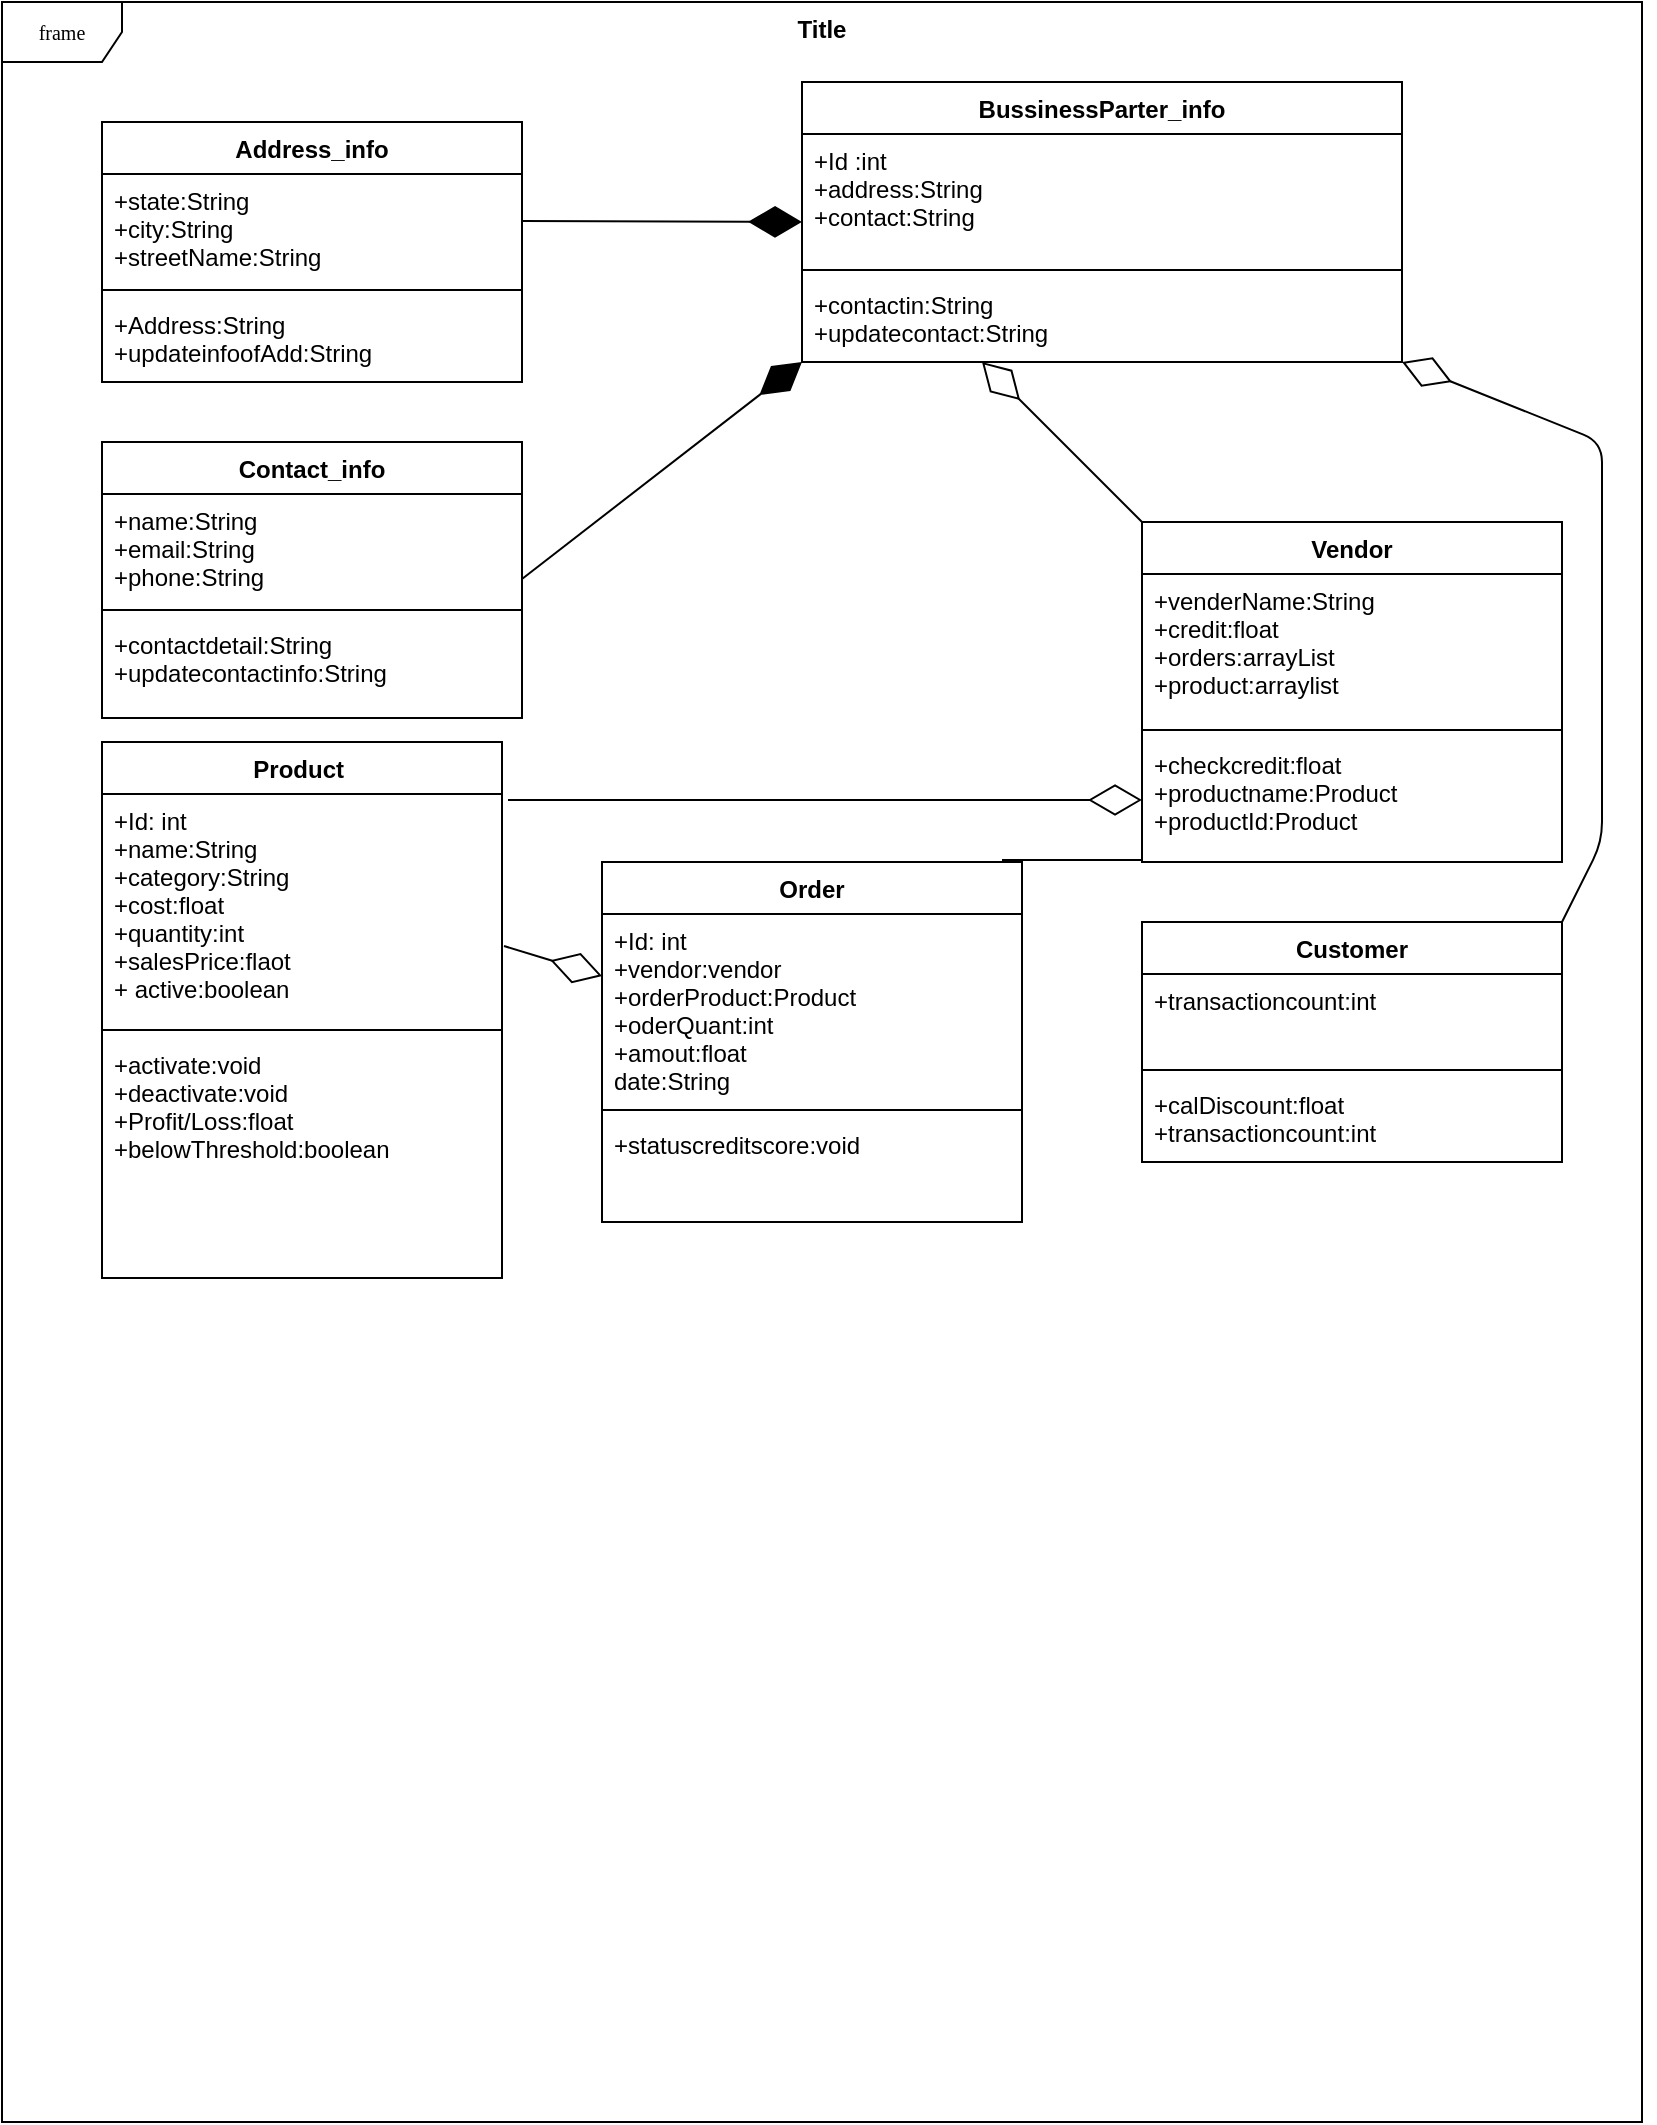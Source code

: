 <mxfile version="14.4.2" type="github">
  <diagram name="Page-1" id="c4acf3e9-155e-7222-9cf6-157b1a14988f">
    <mxGraphModel dx="868" dy="482" grid="1" gridSize="10" guides="1" tooltips="1" connect="1" arrows="1" fold="1" page="1" pageScale="1" pageWidth="850" pageHeight="1100" background="#ffffff" math="0" shadow="0">
      <root>
        <mxCell id="0" />
        <mxCell id="1" parent="0" />
        <mxCell id="17acba5748e5396b-1" value="frame" style="shape=umlFrame;whiteSpace=wrap;html=1;rounded=0;shadow=0;comic=0;labelBackgroundColor=none;strokeWidth=1;fontFamily=Verdana;fontSize=10;align=center;" parent="1" vertex="1">
          <mxGeometry x="20" y="20" width="820" height="1060" as="geometry" />
        </mxCell>
        <mxCell id="FXziDwkmJhJcugYJuyIg-14" value="Product " style="swimlane;fontStyle=1;align=center;verticalAlign=top;childLayout=stackLayout;horizontal=1;startSize=26;horizontalStack=0;resizeParent=1;resizeParentMax=0;resizeLast=0;collapsible=1;marginBottom=0;fillColor=none;gradientColor=none;" vertex="1" parent="1">
          <mxGeometry x="70" y="390" width="200" height="268" as="geometry" />
        </mxCell>
        <mxCell id="FXziDwkmJhJcugYJuyIg-15" value="+Id: int&#xa;+name:String&#xa;+category:String&#xa;+cost:float&#xa;+quantity:int&#xa;+salesPrice:flaot&#xa;+ active:boolean" style="text;strokeColor=none;fillColor=none;align=left;verticalAlign=top;spacingLeft=4;spacingRight=4;overflow=hidden;rotatable=0;points=[[0,0.5],[1,0.5]];portConstraint=eastwest;" vertex="1" parent="FXziDwkmJhJcugYJuyIg-14">
          <mxGeometry y="26" width="200" height="114" as="geometry" />
        </mxCell>
        <mxCell id="FXziDwkmJhJcugYJuyIg-16" value="" style="line;strokeWidth=1;fillColor=none;align=left;verticalAlign=middle;spacingTop=-1;spacingLeft=3;spacingRight=3;rotatable=0;labelPosition=right;points=[];portConstraint=eastwest;" vertex="1" parent="FXziDwkmJhJcugYJuyIg-14">
          <mxGeometry y="140" width="200" height="8" as="geometry" />
        </mxCell>
        <mxCell id="FXziDwkmJhJcugYJuyIg-17" value="+activate:void&#xa;+deactivate:void&#xa;+Profit/Loss:float&#xa;+belowThreshold:boolean" style="text;strokeColor=none;fillColor=none;align=left;verticalAlign=top;spacingLeft=4;spacingRight=4;overflow=hidden;rotatable=0;points=[[0,0.5],[1,0.5]];portConstraint=eastwest;" vertex="1" parent="FXziDwkmJhJcugYJuyIg-14">
          <mxGeometry y="148" width="200" height="120" as="geometry" />
        </mxCell>
        <mxCell id="FXziDwkmJhJcugYJuyIg-20" value="Order" style="swimlane;fontStyle=1;align=center;verticalAlign=top;childLayout=stackLayout;horizontal=1;startSize=26;horizontalStack=0;resizeParent=1;resizeParentMax=0;resizeLast=0;collapsible=1;marginBottom=0;fillColor=none;gradientColor=none;" vertex="1" parent="1">
          <mxGeometry x="320" y="450" width="210" height="180" as="geometry" />
        </mxCell>
        <mxCell id="FXziDwkmJhJcugYJuyIg-21" value="+Id: int&#xa;+vendor:vendor&#xa;+orderProduct:Product&#xa;+oderQuant:int&#xa;+amout:float&#xa;date:String" style="text;strokeColor=none;fillColor=none;align=left;verticalAlign=top;spacingLeft=4;spacingRight=4;overflow=hidden;rotatable=0;points=[[0,0.5],[1,0.5]];portConstraint=eastwest;" vertex="1" parent="FXziDwkmJhJcugYJuyIg-20">
          <mxGeometry y="26" width="210" height="94" as="geometry" />
        </mxCell>
        <mxCell id="FXziDwkmJhJcugYJuyIg-22" value="" style="line;strokeWidth=1;fillColor=none;align=left;verticalAlign=middle;spacingTop=-1;spacingLeft=3;spacingRight=3;rotatable=0;labelPosition=right;points=[];portConstraint=eastwest;" vertex="1" parent="FXziDwkmJhJcugYJuyIg-20">
          <mxGeometry y="120" width="210" height="8" as="geometry" />
        </mxCell>
        <mxCell id="FXziDwkmJhJcugYJuyIg-23" value="+statuscreditscore:void" style="text;strokeColor=none;fillColor=none;align=left;verticalAlign=top;spacingLeft=4;spacingRight=4;overflow=hidden;rotatable=0;points=[[0,0.5],[1,0.5]];portConstraint=eastwest;" vertex="1" parent="FXziDwkmJhJcugYJuyIg-20">
          <mxGeometry y="128" width="210" height="52" as="geometry" />
        </mxCell>
        <mxCell id="FXziDwkmJhJcugYJuyIg-24" value="Vendor" style="swimlane;fontStyle=1;align=center;verticalAlign=top;childLayout=stackLayout;horizontal=1;startSize=26;horizontalStack=0;resizeParent=1;resizeParentMax=0;resizeLast=0;collapsible=1;marginBottom=0;fillColor=none;gradientColor=none;" vertex="1" parent="1">
          <mxGeometry x="590" y="280" width="210" height="170" as="geometry" />
        </mxCell>
        <mxCell id="FXziDwkmJhJcugYJuyIg-25" value="+venderName:String&#xa;+credit:float&#xa;+orders:arrayList&#xa;+product:arraylist" style="text;strokeColor=none;fillColor=none;align=left;verticalAlign=top;spacingLeft=4;spacingRight=4;overflow=hidden;rotatable=0;points=[[0,0.5],[1,0.5]];portConstraint=eastwest;" vertex="1" parent="FXziDwkmJhJcugYJuyIg-24">
          <mxGeometry y="26" width="210" height="74" as="geometry" />
        </mxCell>
        <mxCell id="FXziDwkmJhJcugYJuyIg-26" value="" style="line;strokeWidth=1;fillColor=none;align=left;verticalAlign=middle;spacingTop=-1;spacingLeft=3;spacingRight=3;rotatable=0;labelPosition=right;points=[];portConstraint=eastwest;" vertex="1" parent="FXziDwkmJhJcugYJuyIg-24">
          <mxGeometry y="100" width="210" height="8" as="geometry" />
        </mxCell>
        <mxCell id="FXziDwkmJhJcugYJuyIg-27" value="+checkcredit:float&#xa;+productname:Product&#xa;+productId:Product" style="text;strokeColor=none;fillColor=none;align=left;verticalAlign=top;spacingLeft=4;spacingRight=4;overflow=hidden;rotatable=0;points=[[0,0.5],[1,0.5]];portConstraint=eastwest;" vertex="1" parent="FXziDwkmJhJcugYJuyIg-24">
          <mxGeometry y="108" width="210" height="62" as="geometry" />
        </mxCell>
        <mxCell id="FXziDwkmJhJcugYJuyIg-28" value="Customer" style="swimlane;fontStyle=1;align=center;verticalAlign=top;childLayout=stackLayout;horizontal=1;startSize=26;horizontalStack=0;resizeParent=1;resizeParentMax=0;resizeLast=0;collapsible=1;marginBottom=0;fillColor=none;gradientColor=none;" vertex="1" parent="1">
          <mxGeometry x="590" y="480" width="210" height="120" as="geometry" />
        </mxCell>
        <mxCell id="FXziDwkmJhJcugYJuyIg-29" value="+transactioncount:int" style="text;strokeColor=none;fillColor=none;align=left;verticalAlign=top;spacingLeft=4;spacingRight=4;overflow=hidden;rotatable=0;points=[[0,0.5],[1,0.5]];portConstraint=eastwest;" vertex="1" parent="FXziDwkmJhJcugYJuyIg-28">
          <mxGeometry y="26" width="210" height="44" as="geometry" />
        </mxCell>
        <mxCell id="FXziDwkmJhJcugYJuyIg-30" value="" style="line;strokeWidth=1;fillColor=none;align=left;verticalAlign=middle;spacingTop=-1;spacingLeft=3;spacingRight=3;rotatable=0;labelPosition=right;points=[];portConstraint=eastwest;" vertex="1" parent="FXziDwkmJhJcugYJuyIg-28">
          <mxGeometry y="70" width="210" height="8" as="geometry" />
        </mxCell>
        <mxCell id="FXziDwkmJhJcugYJuyIg-31" value="+calDiscount:float&#xa;+transactioncount:int" style="text;strokeColor=none;fillColor=none;align=left;verticalAlign=top;spacingLeft=4;spacingRight=4;overflow=hidden;rotatable=0;points=[[0,0.5],[1,0.5]];portConstraint=eastwest;" vertex="1" parent="FXziDwkmJhJcugYJuyIg-28">
          <mxGeometry y="78" width="210" height="42" as="geometry" />
        </mxCell>
        <mxCell id="FXziDwkmJhJcugYJuyIg-33" value="Address_info" style="swimlane;fontStyle=1;align=center;verticalAlign=top;childLayout=stackLayout;horizontal=1;startSize=26;horizontalStack=0;resizeParent=1;resizeParentMax=0;resizeLast=0;collapsible=1;marginBottom=0;fillColor=none;gradientColor=none;" vertex="1" parent="1">
          <mxGeometry x="70" y="80" width="210" height="130" as="geometry" />
        </mxCell>
        <mxCell id="FXziDwkmJhJcugYJuyIg-34" value="+state:String&#xa;+city:String&#xa;+streetName:String&#xa;" style="text;strokeColor=none;fillColor=none;align=left;verticalAlign=top;spacingLeft=4;spacingRight=4;overflow=hidden;rotatable=0;points=[[0,0.5],[1,0.5]];portConstraint=eastwest;" vertex="1" parent="FXziDwkmJhJcugYJuyIg-33">
          <mxGeometry y="26" width="210" height="54" as="geometry" />
        </mxCell>
        <mxCell id="FXziDwkmJhJcugYJuyIg-35" value="" style="line;strokeWidth=1;fillColor=none;align=left;verticalAlign=middle;spacingTop=-1;spacingLeft=3;spacingRight=3;rotatable=0;labelPosition=right;points=[];portConstraint=eastwest;" vertex="1" parent="FXziDwkmJhJcugYJuyIg-33">
          <mxGeometry y="80" width="210" height="8" as="geometry" />
        </mxCell>
        <mxCell id="FXziDwkmJhJcugYJuyIg-36" value="+Address:String&#xa;+updateinfoofAdd:String" style="text;strokeColor=none;fillColor=none;align=left;verticalAlign=top;spacingLeft=4;spacingRight=4;overflow=hidden;rotatable=0;points=[[0,0.5],[1,0.5]];portConstraint=eastwest;" vertex="1" parent="FXziDwkmJhJcugYJuyIg-33">
          <mxGeometry y="88" width="210" height="42" as="geometry" />
        </mxCell>
        <mxCell id="FXziDwkmJhJcugYJuyIg-37" value="Contact_info" style="swimlane;fontStyle=1;align=center;verticalAlign=top;childLayout=stackLayout;horizontal=1;startSize=26;horizontalStack=0;resizeParent=1;resizeParentMax=0;resizeLast=0;collapsible=1;marginBottom=0;fillColor=none;gradientColor=none;" vertex="1" parent="1">
          <mxGeometry x="70" y="240" width="210" height="138" as="geometry" />
        </mxCell>
        <mxCell id="FXziDwkmJhJcugYJuyIg-38" value="+name:String&#xa;+email:String&#xa;+phone:String" style="text;strokeColor=none;fillColor=none;align=left;verticalAlign=top;spacingLeft=4;spacingRight=4;overflow=hidden;rotatable=0;points=[[0,0.5],[1,0.5]];portConstraint=eastwest;" vertex="1" parent="FXziDwkmJhJcugYJuyIg-37">
          <mxGeometry y="26" width="210" height="54" as="geometry" />
        </mxCell>
        <mxCell id="FXziDwkmJhJcugYJuyIg-39" value="" style="line;strokeWidth=1;fillColor=none;align=left;verticalAlign=middle;spacingTop=-1;spacingLeft=3;spacingRight=3;rotatable=0;labelPosition=right;points=[];portConstraint=eastwest;" vertex="1" parent="FXziDwkmJhJcugYJuyIg-37">
          <mxGeometry y="80" width="210" height="8" as="geometry" />
        </mxCell>
        <mxCell id="FXziDwkmJhJcugYJuyIg-40" value="+contactdetail:String&#xa;+updatecontactinfo:String" style="text;strokeColor=none;fillColor=none;align=left;verticalAlign=top;spacingLeft=4;spacingRight=4;overflow=hidden;rotatable=0;points=[[0,0.5],[1,0.5]];portConstraint=eastwest;" vertex="1" parent="FXziDwkmJhJcugYJuyIg-37">
          <mxGeometry y="88" width="210" height="50" as="geometry" />
        </mxCell>
        <mxCell id="FXziDwkmJhJcugYJuyIg-41" value="BussinessParter_info" style="swimlane;fontStyle=1;align=center;verticalAlign=top;childLayout=stackLayout;horizontal=1;startSize=26;horizontalStack=0;resizeParent=1;resizeParentMax=0;resizeLast=0;collapsible=1;marginBottom=0;fillColor=none;gradientColor=none;" vertex="1" parent="1">
          <mxGeometry x="420" y="60" width="300" height="140" as="geometry" />
        </mxCell>
        <mxCell id="FXziDwkmJhJcugYJuyIg-42" value="+Id :int&#xa;+address:String&#xa;+contact:String" style="text;strokeColor=none;fillColor=none;align=left;verticalAlign=top;spacingLeft=4;spacingRight=4;overflow=hidden;rotatable=0;points=[[0,0.5],[1,0.5]];portConstraint=eastwest;" vertex="1" parent="FXziDwkmJhJcugYJuyIg-41">
          <mxGeometry y="26" width="300" height="64" as="geometry" />
        </mxCell>
        <mxCell id="FXziDwkmJhJcugYJuyIg-43" value="" style="line;strokeWidth=1;fillColor=none;align=left;verticalAlign=middle;spacingTop=-1;spacingLeft=3;spacingRight=3;rotatable=0;labelPosition=right;points=[];portConstraint=eastwest;" vertex="1" parent="FXziDwkmJhJcugYJuyIg-41">
          <mxGeometry y="90" width="300" height="8" as="geometry" />
        </mxCell>
        <mxCell id="FXziDwkmJhJcugYJuyIg-44" value="+contactin:String&#xa;+updatecontact:String" style="text;strokeColor=none;fillColor=none;align=left;verticalAlign=top;spacingLeft=4;spacingRight=4;overflow=hidden;rotatable=0;points=[[0,0.5],[1,0.5]];portConstraint=eastwest;" vertex="1" parent="FXziDwkmJhJcugYJuyIg-41">
          <mxGeometry y="98" width="300" height="42" as="geometry" />
        </mxCell>
        <mxCell id="FXziDwkmJhJcugYJuyIg-45" value="Title" style="text;align=center;fontStyle=1;verticalAlign=middle;spacingLeft=3;spacingRight=3;strokeColor=none;rotatable=0;points=[[0,0.5],[1,0.5]];portConstraint=eastwest;fillColor=none;gradientColor=none;" vertex="1" parent="1">
          <mxGeometry x="390" y="20" width="80" height="26" as="geometry" />
        </mxCell>
        <mxCell id="FXziDwkmJhJcugYJuyIg-46" value="" style="endArrow=diamondThin;endFill=1;endSize=24;html=1;entryX=0;entryY=0.5;entryDx=0;entryDy=0;" edge="1" parent="1" target="FXziDwkmJhJcugYJuyIg-41">
          <mxGeometry width="160" relative="1" as="geometry">
            <mxPoint x="280" y="129.5" as="sourcePoint" />
            <mxPoint x="440" y="129.5" as="targetPoint" />
          </mxGeometry>
        </mxCell>
        <mxCell id="FXziDwkmJhJcugYJuyIg-47" value="" style="endArrow=diamondThin;endFill=1;endSize=24;html=1;entryX=0;entryY=1;entryDx=0;entryDy=0;" edge="1" parent="1" target="FXziDwkmJhJcugYJuyIg-41">
          <mxGeometry width="160" relative="1" as="geometry">
            <mxPoint x="280" y="308.5" as="sourcePoint" />
            <mxPoint x="440" y="308.5" as="targetPoint" />
          </mxGeometry>
        </mxCell>
        <mxCell id="FXziDwkmJhJcugYJuyIg-52" value="" style="endArrow=diamondThin;endFill=0;endSize=24;html=1;exitX=0;exitY=0;exitDx=0;exitDy=0;" edge="1" parent="1" source="FXziDwkmJhJcugYJuyIg-24">
          <mxGeometry width="160" relative="1" as="geometry">
            <mxPoint x="360" y="210" as="sourcePoint" />
            <mxPoint x="510" y="200" as="targetPoint" />
          </mxGeometry>
        </mxCell>
        <mxCell id="FXziDwkmJhJcugYJuyIg-53" value="" style="endArrow=diamondThin;endFill=0;endSize=24;html=1;exitX=1;exitY=0;exitDx=0;exitDy=0;" edge="1" parent="1" source="FXziDwkmJhJcugYJuyIg-28">
          <mxGeometry width="160" relative="1" as="geometry">
            <mxPoint x="360" y="390" as="sourcePoint" />
            <mxPoint x="720" y="200" as="targetPoint" />
            <Array as="points">
              <mxPoint x="820" y="440" />
              <mxPoint x="820" y="240" />
            </Array>
          </mxGeometry>
        </mxCell>
        <mxCell id="FXziDwkmJhJcugYJuyIg-58" value="" style="endArrow=diamondThin;endFill=0;endSize=24;html=1;exitX=1.005;exitY=0.667;exitDx=0;exitDy=0;exitPerimeter=0;" edge="1" parent="1" source="FXziDwkmJhJcugYJuyIg-15">
          <mxGeometry width="160" relative="1" as="geometry">
            <mxPoint x="460" y="390" as="sourcePoint" />
            <mxPoint x="320" y="507" as="targetPoint" />
            <Array as="points" />
          </mxGeometry>
        </mxCell>
        <mxCell id="FXziDwkmJhJcugYJuyIg-59" value="" style="endArrow=diamondThin;endFill=0;endSize=24;html=1;entryX=0;entryY=0.5;entryDx=0;entryDy=0;" edge="1" parent="1" target="FXziDwkmJhJcugYJuyIg-27">
          <mxGeometry width="160" relative="1" as="geometry">
            <mxPoint x="273" y="419" as="sourcePoint" />
            <mxPoint x="520" y="340" as="targetPoint" />
            <Array as="points">
              <mxPoint x="420" y="419" />
            </Array>
          </mxGeometry>
        </mxCell>
        <mxCell id="FXziDwkmJhJcugYJuyIg-61" value="" style="line;strokeWidth=1;fillColor=none;align=left;verticalAlign=middle;spacingTop=-1;spacingLeft=3;spacingRight=3;rotatable=0;labelPosition=right;points=[];portConstraint=eastwest;" vertex="1" parent="1">
          <mxGeometry x="520" y="430" width="70" height="38" as="geometry" />
        </mxCell>
      </root>
    </mxGraphModel>
  </diagram>
</mxfile>
